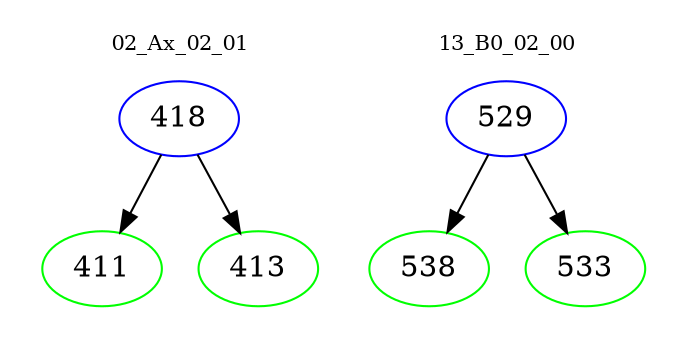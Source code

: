 digraph{
subgraph cluster_0 {
color = white
label = "02_Ax_02_01";
fontsize=10;
T0_418 [label="418", color="blue"]
T0_418 -> T0_411 [color="black"]
T0_411 [label="411", color="green"]
T0_418 -> T0_413 [color="black"]
T0_413 [label="413", color="green"]
}
subgraph cluster_1 {
color = white
label = "13_B0_02_00";
fontsize=10;
T1_529 [label="529", color="blue"]
T1_529 -> T1_538 [color="black"]
T1_538 [label="538", color="green"]
T1_529 -> T1_533 [color="black"]
T1_533 [label="533", color="green"]
}
}
